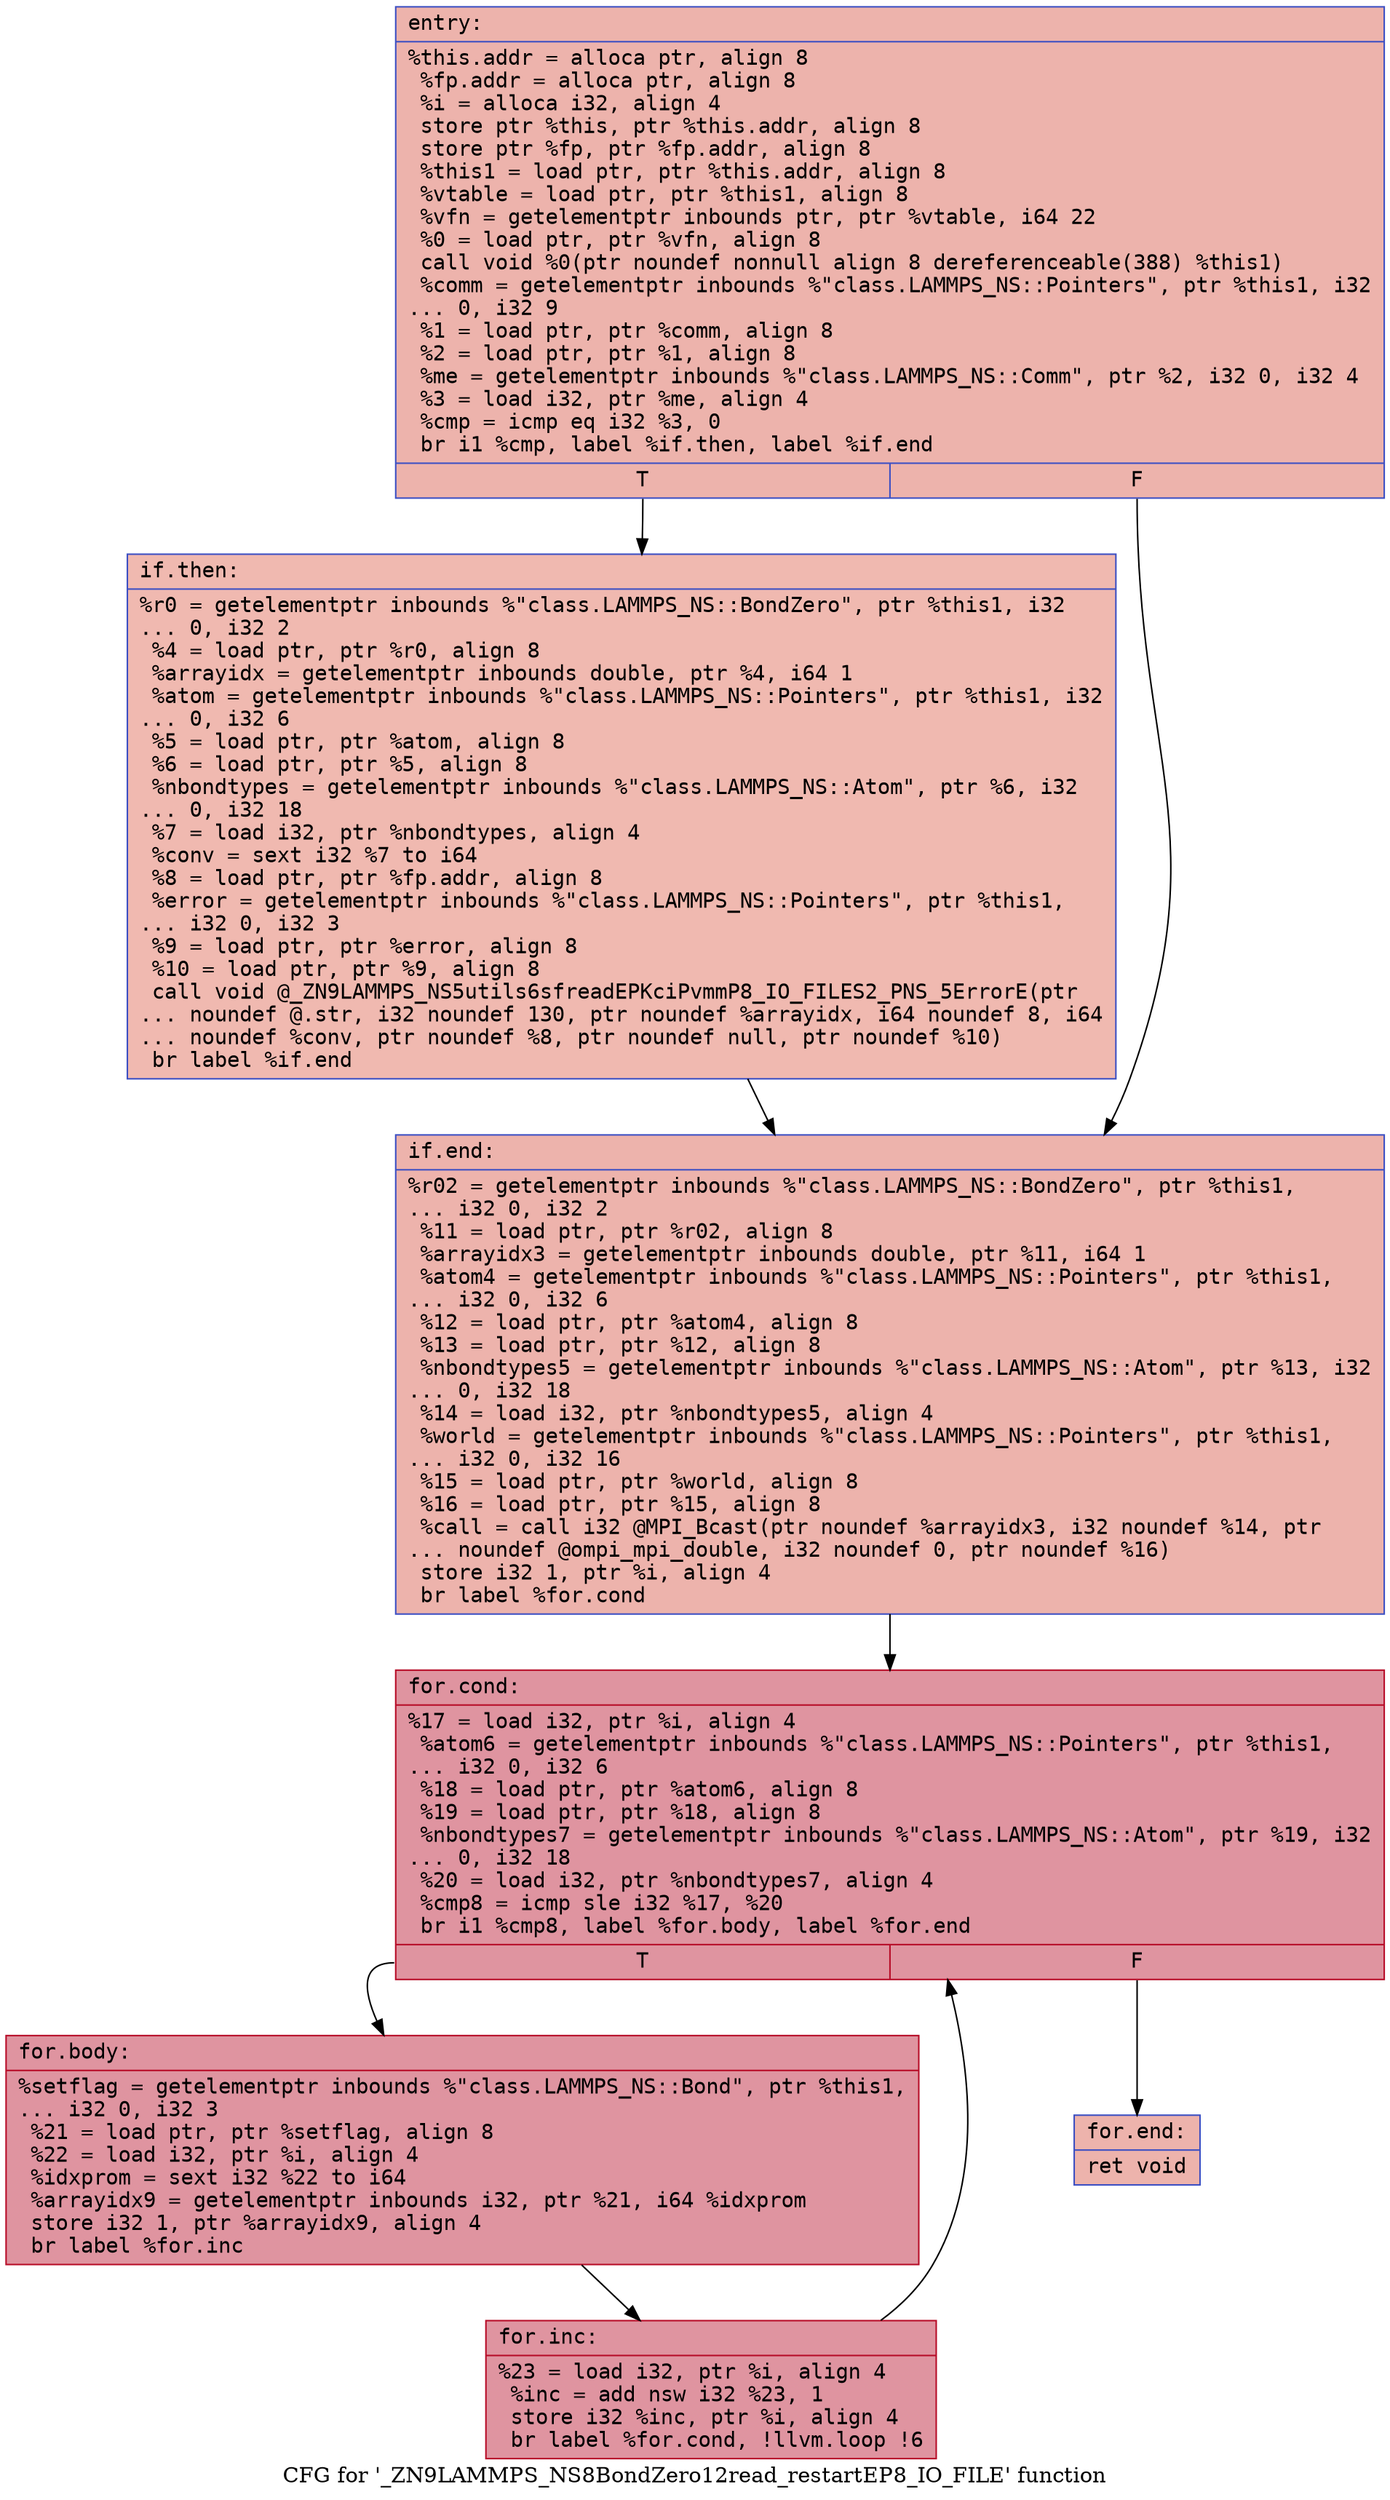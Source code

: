 digraph "CFG for '_ZN9LAMMPS_NS8BondZero12read_restartEP8_IO_FILE' function" {
	label="CFG for '_ZN9LAMMPS_NS8BondZero12read_restartEP8_IO_FILE' function";

	Node0x55c0fafaab50 [shape=record,color="#3d50c3ff", style=filled, fillcolor="#d6524470" fontname="Courier",label="{entry:\l|  %this.addr = alloca ptr, align 8\l  %fp.addr = alloca ptr, align 8\l  %i = alloca i32, align 4\l  store ptr %this, ptr %this.addr, align 8\l  store ptr %fp, ptr %fp.addr, align 8\l  %this1 = load ptr, ptr %this.addr, align 8\l  %vtable = load ptr, ptr %this1, align 8\l  %vfn = getelementptr inbounds ptr, ptr %vtable, i64 22\l  %0 = load ptr, ptr %vfn, align 8\l  call void %0(ptr noundef nonnull align 8 dereferenceable(388) %this1)\l  %comm = getelementptr inbounds %\"class.LAMMPS_NS::Pointers\", ptr %this1, i32\l... 0, i32 9\l  %1 = load ptr, ptr %comm, align 8\l  %2 = load ptr, ptr %1, align 8\l  %me = getelementptr inbounds %\"class.LAMMPS_NS::Comm\", ptr %2, i32 0, i32 4\l  %3 = load i32, ptr %me, align 4\l  %cmp = icmp eq i32 %3, 0\l  br i1 %cmp, label %if.then, label %if.end\l|{<s0>T|<s1>F}}"];
	Node0x55c0fafaab50:s0 -> Node0x55c0faf957f0[tooltip="entry -> if.then\nProbability 37.50%" ];
	Node0x55c0fafaab50:s1 -> Node0x55c0faf7e550[tooltip="entry -> if.end\nProbability 62.50%" ];
	Node0x55c0faf957f0 [shape=record,color="#3d50c3ff", style=filled, fillcolor="#de614d70" fontname="Courier",label="{if.then:\l|  %r0 = getelementptr inbounds %\"class.LAMMPS_NS::BondZero\", ptr %this1, i32\l... 0, i32 2\l  %4 = load ptr, ptr %r0, align 8\l  %arrayidx = getelementptr inbounds double, ptr %4, i64 1\l  %atom = getelementptr inbounds %\"class.LAMMPS_NS::Pointers\", ptr %this1, i32\l... 0, i32 6\l  %5 = load ptr, ptr %atom, align 8\l  %6 = load ptr, ptr %5, align 8\l  %nbondtypes = getelementptr inbounds %\"class.LAMMPS_NS::Atom\", ptr %6, i32\l... 0, i32 18\l  %7 = load i32, ptr %nbondtypes, align 4\l  %conv = sext i32 %7 to i64\l  %8 = load ptr, ptr %fp.addr, align 8\l  %error = getelementptr inbounds %\"class.LAMMPS_NS::Pointers\", ptr %this1,\l... i32 0, i32 3\l  %9 = load ptr, ptr %error, align 8\l  %10 = load ptr, ptr %9, align 8\l  call void @_ZN9LAMMPS_NS5utils6sfreadEPKciPvmmP8_IO_FILES2_PNS_5ErrorE(ptr\l... noundef @.str, i32 noundef 130, ptr noundef %arrayidx, i64 noundef 8, i64\l... noundef %conv, ptr noundef %8, ptr noundef null, ptr noundef %10)\l  br label %if.end\l}"];
	Node0x55c0faf957f0 -> Node0x55c0faf7e550[tooltip="if.then -> if.end\nProbability 100.00%" ];
	Node0x55c0faf7e550 [shape=record,color="#3d50c3ff", style=filled, fillcolor="#d6524470" fontname="Courier",label="{if.end:\l|  %r02 = getelementptr inbounds %\"class.LAMMPS_NS::BondZero\", ptr %this1,\l... i32 0, i32 2\l  %11 = load ptr, ptr %r02, align 8\l  %arrayidx3 = getelementptr inbounds double, ptr %11, i64 1\l  %atom4 = getelementptr inbounds %\"class.LAMMPS_NS::Pointers\", ptr %this1,\l... i32 0, i32 6\l  %12 = load ptr, ptr %atom4, align 8\l  %13 = load ptr, ptr %12, align 8\l  %nbondtypes5 = getelementptr inbounds %\"class.LAMMPS_NS::Atom\", ptr %13, i32\l... 0, i32 18\l  %14 = load i32, ptr %nbondtypes5, align 4\l  %world = getelementptr inbounds %\"class.LAMMPS_NS::Pointers\", ptr %this1,\l... i32 0, i32 16\l  %15 = load ptr, ptr %world, align 8\l  %16 = load ptr, ptr %15, align 8\l  %call = call i32 @MPI_Bcast(ptr noundef %arrayidx3, i32 noundef %14, ptr\l... noundef @ompi_mpi_double, i32 noundef 0, ptr noundef %16)\l  store i32 1, ptr %i, align 4\l  br label %for.cond\l}"];
	Node0x55c0faf7e550 -> Node0x55c0fafaf020[tooltip="if.end -> for.cond\nProbability 100.00%" ];
	Node0x55c0fafaf020 [shape=record,color="#b70d28ff", style=filled, fillcolor="#b70d2870" fontname="Courier",label="{for.cond:\l|  %17 = load i32, ptr %i, align 4\l  %atom6 = getelementptr inbounds %\"class.LAMMPS_NS::Pointers\", ptr %this1,\l... i32 0, i32 6\l  %18 = load ptr, ptr %atom6, align 8\l  %19 = load ptr, ptr %18, align 8\l  %nbondtypes7 = getelementptr inbounds %\"class.LAMMPS_NS::Atom\", ptr %19, i32\l... 0, i32 18\l  %20 = load i32, ptr %nbondtypes7, align 4\l  %cmp8 = icmp sle i32 %17, %20\l  br i1 %cmp8, label %for.body, label %for.end\l|{<s0>T|<s1>F}}"];
	Node0x55c0fafaf020:s0 -> Node0x55c0fafaf4b0[tooltip="for.cond -> for.body\nProbability 96.88%" ];
	Node0x55c0fafaf020:s1 -> Node0x55c0fafaf530[tooltip="for.cond -> for.end\nProbability 3.12%" ];
	Node0x55c0fafaf4b0 [shape=record,color="#b70d28ff", style=filled, fillcolor="#b70d2870" fontname="Courier",label="{for.body:\l|  %setflag = getelementptr inbounds %\"class.LAMMPS_NS::Bond\", ptr %this1,\l... i32 0, i32 3\l  %21 = load ptr, ptr %setflag, align 8\l  %22 = load i32, ptr %i, align 4\l  %idxprom = sext i32 %22 to i64\l  %arrayidx9 = getelementptr inbounds i32, ptr %21, i64 %idxprom\l  store i32 1, ptr %arrayidx9, align 4\l  br label %for.inc\l}"];
	Node0x55c0fafaf4b0 -> Node0x55c0fafafa30[tooltip="for.body -> for.inc\nProbability 100.00%" ];
	Node0x55c0fafafa30 [shape=record,color="#b70d28ff", style=filled, fillcolor="#b70d2870" fontname="Courier",label="{for.inc:\l|  %23 = load i32, ptr %i, align 4\l  %inc = add nsw i32 %23, 1\l  store i32 %inc, ptr %i, align 4\l  br label %for.cond, !llvm.loop !6\l}"];
	Node0x55c0fafafa30 -> Node0x55c0fafaf020[tooltip="for.inc -> for.cond\nProbability 100.00%" ];
	Node0x55c0fafaf530 [shape=record,color="#3d50c3ff", style=filled, fillcolor="#d6524470" fontname="Courier",label="{for.end:\l|  ret void\l}"];
}
